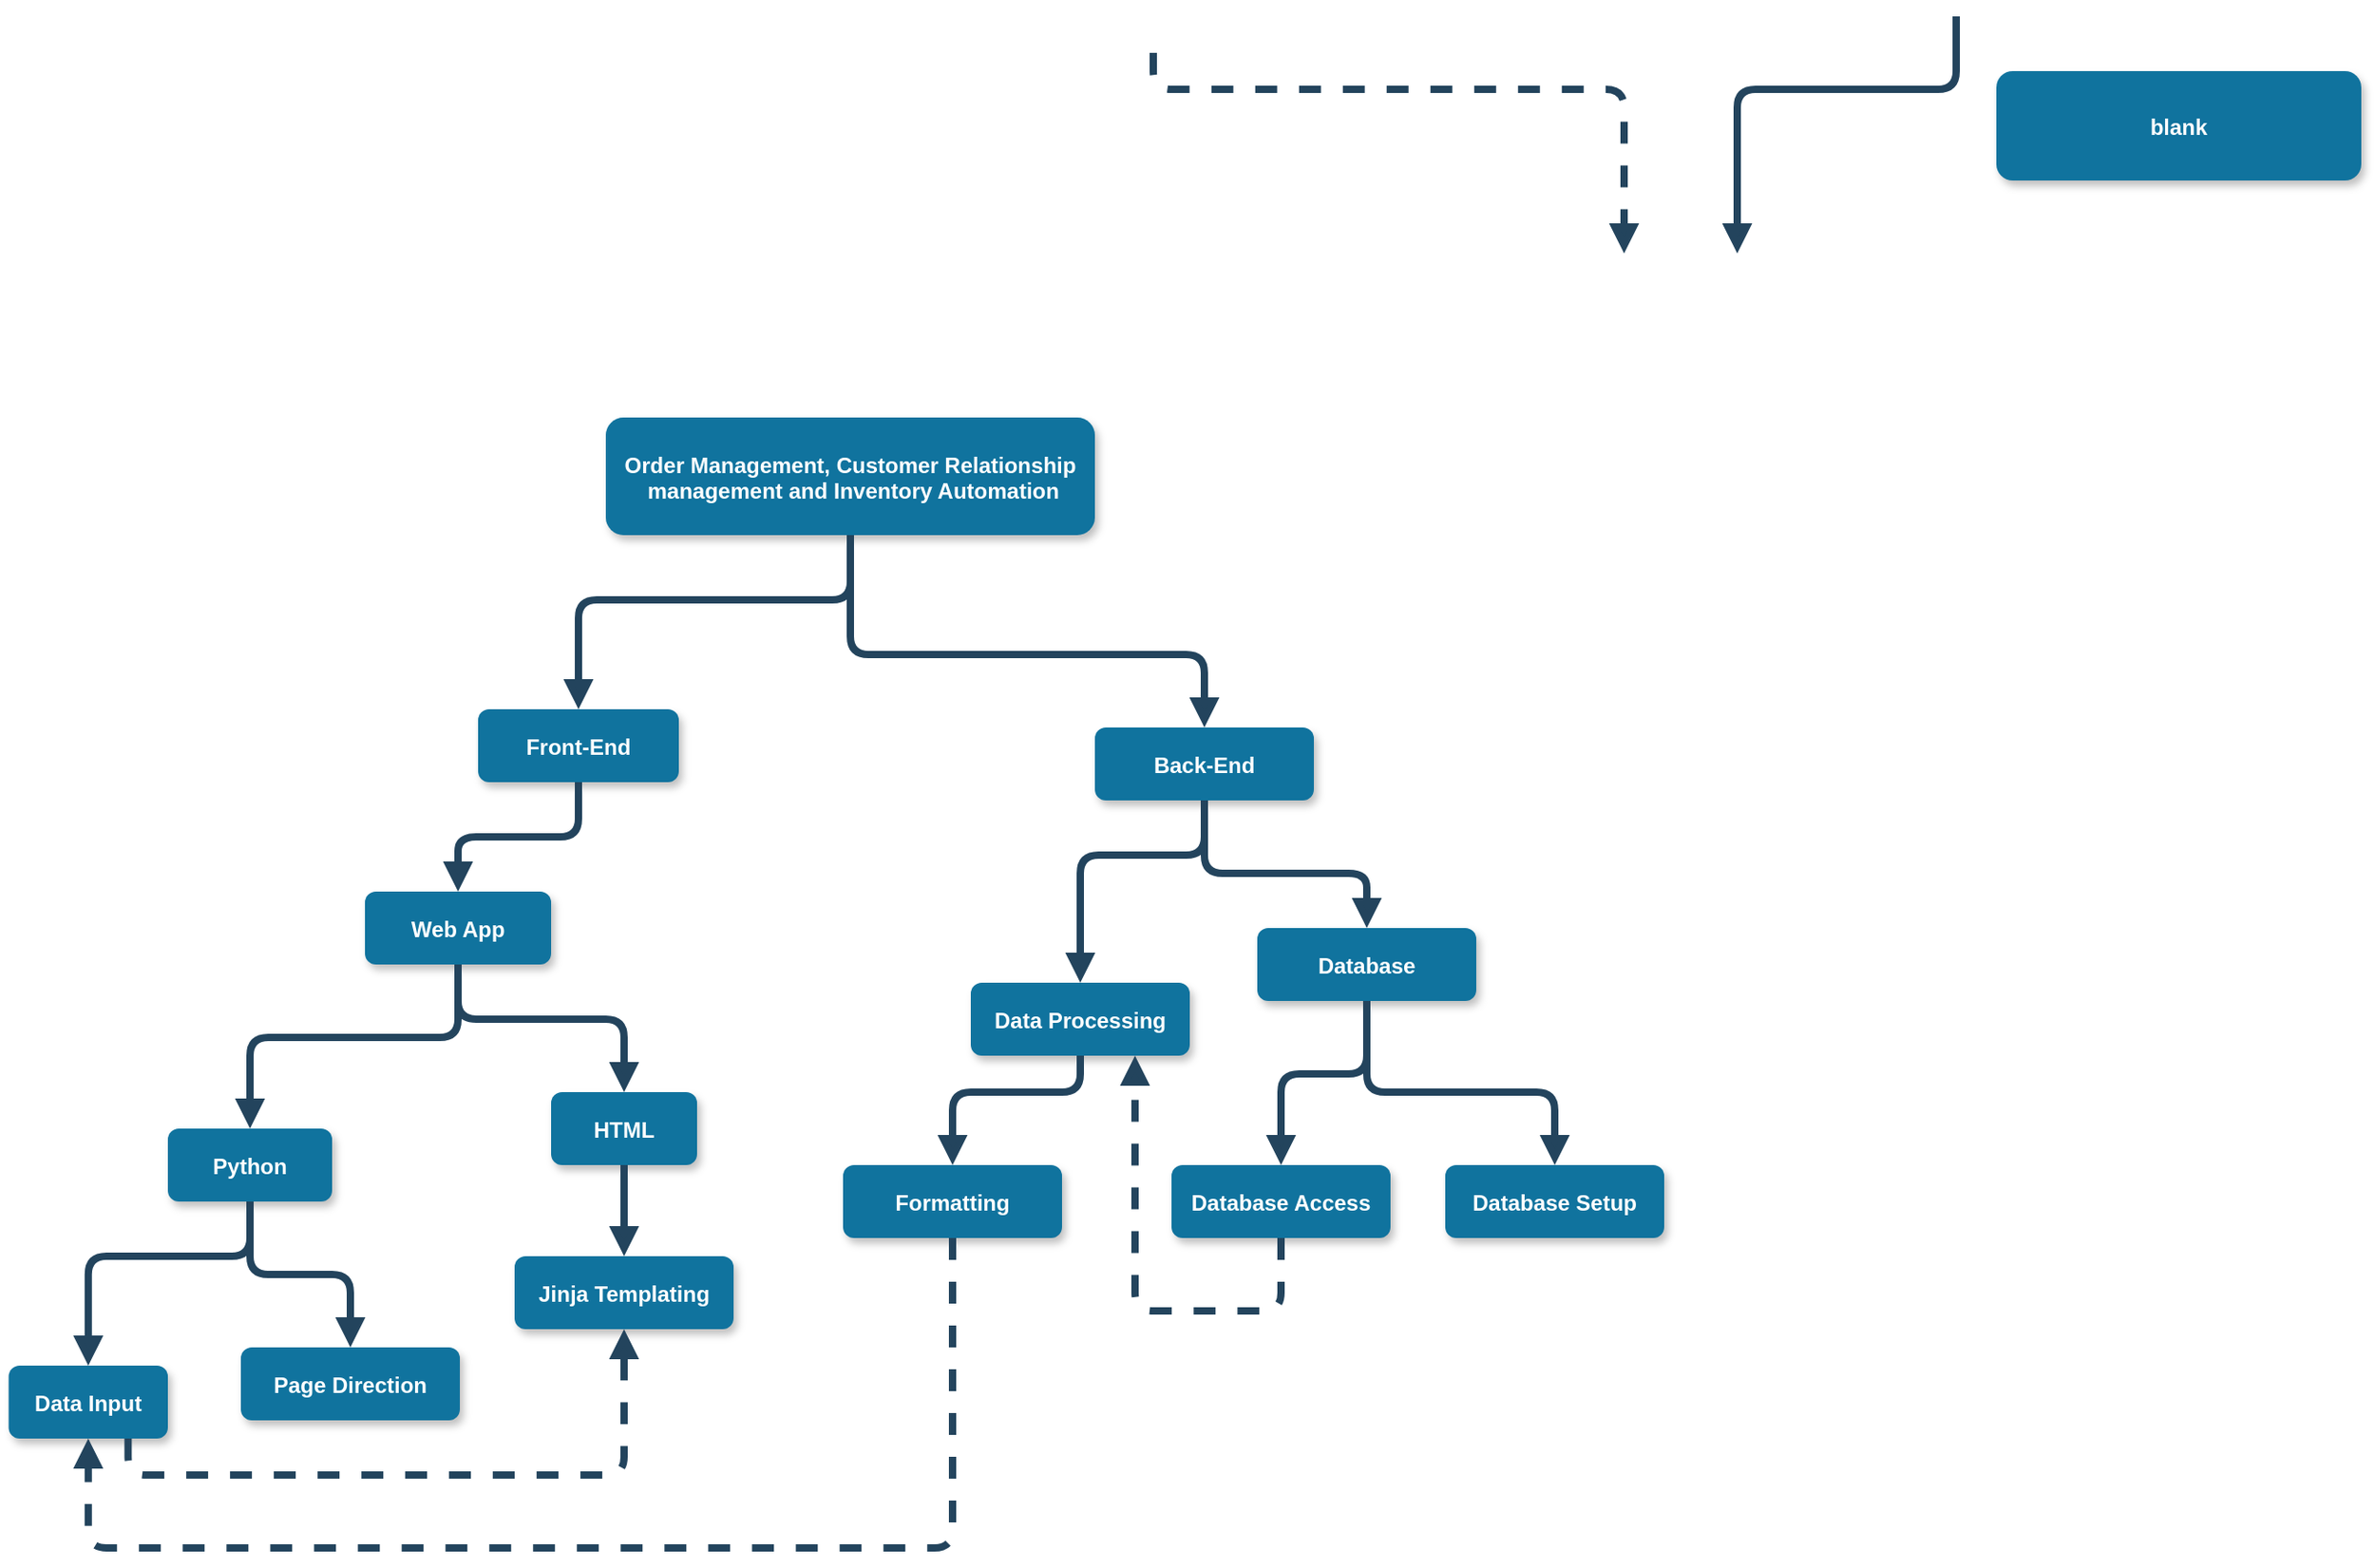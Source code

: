 <mxfile version="14.4.4" type="github">
  <diagram name="Page-1" id="97916047-d0de-89f5-080d-49f4d83e522f">
    <mxGraphModel dx="1570" dy="1265" grid="1" gridSize="10" guides="1" tooltips="1" connect="1" arrows="1" fold="1" page="1" pageScale="1.5" pageWidth="1169" pageHeight="827" background="#ffffff" math="0" shadow="0">
      <root>
        <mxCell id="0" />
        <mxCell id="1" parent="0" />
        <mxCell id="2" value="Order Management, Customer Relationship&#xa; management and Inventory Automation" style="rounded=1;fillColor=#10739E;strokeColor=none;shadow=1;gradientColor=none;fontStyle=1;fontColor=#FFFFFF;fontSize=12;fontFamily=Helvetica;" parent="1" vertex="1">
          <mxGeometry x="520" y="230" width="268" height="64.5" as="geometry" />
        </mxCell>
        <mxCell id="icI8Xpt4sal_hG7MoyyO-56" value="" style="edgeStyle=elbowEdgeStyle;elbow=vertical;strokeWidth=4;endArrow=block;endFill=1;fontStyle=1;dashed=1;strokeColor=#23445D;" parent="1" edge="1">
          <mxGeometry x="36" y="-74.5" width="100" height="100" as="geometry">
            <mxPoint x="820" y="30" as="sourcePoint" />
            <mxPoint x="1078" y="140" as="targetPoint" />
            <Array as="points">
              <mxPoint x="1128" y="50" />
            </Array>
          </mxGeometry>
        </mxCell>
        <mxCell id="icI8Xpt4sal_hG7MoyyO-57" value="" style="edgeStyle=elbowEdgeStyle;elbow=vertical;strokeWidth=4;endArrow=block;endFill=1;fontStyle=1;strokeColor=#23445D;" parent="1" edge="1">
          <mxGeometry x="390" y="-54.5" width="100" height="100" as="geometry">
            <mxPoint x="1260" y="10" as="sourcePoint" />
            <mxPoint x="1140" y="140" as="targetPoint" />
            <Array as="points">
              <mxPoint x="1210" y="50" />
            </Array>
          </mxGeometry>
        </mxCell>
        <mxCell id="icI8Xpt4sal_hG7MoyyO-58" value="blank" style="rounded=1;fillColor=#10739E;strokeColor=none;shadow=1;gradientColor=none;fontStyle=1;fontColor=#FFFFFF;fontSize=12;" parent="1" vertex="1">
          <mxGeometry x="1282" y="40" width="200" height="60" as="geometry" />
        </mxCell>
        <mxCell id="icI8Xpt4sal_hG7MoyyO-59" value="" style="edgeStyle=elbowEdgeStyle;elbow=vertical;strokeWidth=4;endArrow=block;endFill=1;fontStyle=1;strokeColor=#23445D;exitX=0.5;exitY=1;exitDx=0;exitDy=0;entryX=0.5;entryY=0;entryDx=0;entryDy=0;" parent="1" source="2" target="icI8Xpt4sal_hG7MoyyO-60" edge="1">
          <mxGeometry x="-60" y="245.5" width="100" height="100" as="geometry">
            <mxPoint x="810" y="310" as="sourcePoint" />
            <mxPoint x="680" y="400" as="targetPoint" />
            <Array as="points">
              <mxPoint x="550" y="330" />
              <mxPoint x="470" y="320" />
              <mxPoint x="700" y="310" />
              <mxPoint x="680" y="340" />
              <mxPoint x="730" y="310" />
            </Array>
          </mxGeometry>
        </mxCell>
        <mxCell id="icI8Xpt4sal_hG7MoyyO-60" value="Front-End" style="rounded=1;fillColor=#10739E;strokeColor=none;shadow=1;gradientColor=none;fontStyle=1;fontColor=#FFFFFF;fontSize=12;" parent="1" vertex="1">
          <mxGeometry x="450" y="390" width="110" height="40" as="geometry" />
        </mxCell>
        <mxCell id="icI8Xpt4sal_hG7MoyyO-61" value="" style="edgeStyle=elbowEdgeStyle;elbow=vertical;strokeWidth=4;endArrow=block;endFill=1;fontStyle=1;strokeColor=#23445D;exitX=0.5;exitY=1;exitDx=0;exitDy=0;entryX=0.5;entryY=0;entryDx=0;entryDy=0;" parent="1" source="2" target="icI8Xpt4sal_hG7MoyyO-62" edge="1">
          <mxGeometry x="-50" y="255.5" width="100" height="100" as="geometry">
            <mxPoint x="816" y="290" as="sourcePoint" />
            <mxPoint x="1020" y="370" as="targetPoint" />
            <Array as="points">
              <mxPoint x="810" y="360" />
              <mxPoint x="930" y="340" />
              <mxPoint x="690" y="350" />
              <mxPoint x="740" y="320" />
            </Array>
          </mxGeometry>
        </mxCell>
        <mxCell id="icI8Xpt4sal_hG7MoyyO-62" value="Back-End" style="rounded=1;fillColor=#10739E;strokeColor=none;shadow=1;gradientColor=none;fontStyle=1;fontColor=#FFFFFF;fontSize=12;" parent="1" vertex="1">
          <mxGeometry x="788" y="400" width="120" height="40" as="geometry" />
        </mxCell>
        <mxCell id="icI8Xpt4sal_hG7MoyyO-63" value="Database" style="rounded=1;fillColor=#10739E;strokeColor=none;shadow=1;gradientColor=none;fontStyle=1;fontColor=#FFFFFF;fontSize=12;" parent="1" vertex="1">
          <mxGeometry x="877" y="510" width="120" height="40" as="geometry" />
        </mxCell>
        <mxCell id="icI8Xpt4sal_hG7MoyyO-64" value="Data Processing" style="rounded=1;fillColor=#10739E;strokeColor=none;shadow=1;gradientColor=none;fontStyle=1;fontColor=#FFFFFF;fontSize=12;" parent="1" vertex="1">
          <mxGeometry x="720" y="540" width="120" height="40" as="geometry" />
        </mxCell>
        <mxCell id="icI8Xpt4sal_hG7MoyyO-65" value="Database Setup" style="rounded=1;fillColor=#10739E;strokeColor=none;shadow=1;gradientColor=none;fontStyle=1;fontColor=#FFFFFF;fontSize=12;" parent="1" vertex="1">
          <mxGeometry x="980" y="640" width="120" height="40" as="geometry" />
        </mxCell>
        <mxCell id="icI8Xpt4sal_hG7MoyyO-66" value="Database Access" style="rounded=1;fillColor=#10739E;strokeColor=none;shadow=1;gradientColor=none;fontStyle=1;fontColor=#FFFFFF;fontSize=12;" parent="1" vertex="1">
          <mxGeometry x="830" y="640" width="120" height="40" as="geometry" />
        </mxCell>
        <mxCell id="icI8Xpt4sal_hG7MoyyO-67" value="" style="edgeStyle=elbowEdgeStyle;elbow=vertical;strokeWidth=4;endArrow=block;endFill=1;fontStyle=1;strokeColor=#23445D;exitX=0.5;exitY=1;exitDx=0;exitDy=0;entryX=0.5;entryY=0;entryDx=0;entryDy=0;" parent="1" source="icI8Xpt4sal_hG7MoyyO-62" target="icI8Xpt4sal_hG7MoyyO-63" edge="1">
          <mxGeometry x="290" y="290.5" width="100" height="100" as="geometry">
            <mxPoint x="1160" y="355" as="sourcePoint" />
            <mxPoint x="1040" y="485" as="targetPoint" />
            <Array as="points">
              <mxPoint x="990" y="480" />
            </Array>
          </mxGeometry>
        </mxCell>
        <mxCell id="icI8Xpt4sal_hG7MoyyO-68" value="" style="edgeStyle=elbowEdgeStyle;elbow=vertical;strokeWidth=4;endArrow=block;endFill=1;fontStyle=1;strokeColor=#23445D;exitX=0.5;exitY=1;exitDx=0;exitDy=0;entryX=0.5;entryY=0;entryDx=0;entryDy=0;" parent="1" source="icI8Xpt4sal_hG7MoyyO-62" target="icI8Xpt4sal_hG7MoyyO-64" edge="1">
          <mxGeometry x="300" y="300.5" width="100" height="100" as="geometry">
            <mxPoint x="930" y="450" as="sourcePoint" />
            <mxPoint x="1030" y="530" as="targetPoint" />
            <Array as="points">
              <mxPoint x="870" y="470" />
              <mxPoint x="930" y="480" />
            </Array>
          </mxGeometry>
        </mxCell>
        <mxCell id="icI8Xpt4sal_hG7MoyyO-69" value="" style="edgeStyle=elbowEdgeStyle;elbow=vertical;strokeWidth=4;endArrow=block;endFill=1;fontStyle=1;strokeColor=#23445D;exitX=0.5;exitY=1;exitDx=0;exitDy=0;entryX=0.5;entryY=0;entryDx=0;entryDy=0;" parent="1" source="icI8Xpt4sal_hG7MoyyO-63" target="icI8Xpt4sal_hG7MoyyO-65" edge="1">
          <mxGeometry x="310" y="310.5" width="100" height="100" as="geometry">
            <mxPoint x="940" y="460" as="sourcePoint" />
            <mxPoint x="1040" y="540" as="targetPoint" />
            <Array as="points">
              <mxPoint x="960" y="600" />
              <mxPoint x="1030" y="570" />
              <mxPoint x="1070" y="620" />
              <mxPoint x="1090" y="590" />
              <mxPoint x="1070" y="600" />
            </Array>
          </mxGeometry>
        </mxCell>
        <mxCell id="icI8Xpt4sal_hG7MoyyO-70" value="" style="edgeStyle=elbowEdgeStyle;elbow=vertical;strokeWidth=4;endArrow=block;endFill=1;fontStyle=1;strokeColor=#23445D;exitX=0.5;exitY=1;exitDx=0;exitDy=0;entryX=0.5;entryY=0;entryDx=0;entryDy=0;" parent="1" source="icI8Xpt4sal_hG7MoyyO-63" target="icI8Xpt4sal_hG7MoyyO-66" edge="1">
          <mxGeometry x="320" y="320.5" width="100" height="100" as="geometry">
            <mxPoint x="1030" y="570" as="sourcePoint" />
            <mxPoint x="1130" y="640" as="targetPoint" />
            <Array as="points">
              <mxPoint x="950" y="590" />
              <mxPoint x="1080" y="610" />
            </Array>
          </mxGeometry>
        </mxCell>
        <mxCell id="icI8Xpt4sal_hG7MoyyO-71" value="Web App" style="rounded=1;fillColor=#10739E;strokeColor=none;shadow=1;gradientColor=none;fontStyle=1;fontColor=#FFFFFF;fontSize=12;" parent="1" vertex="1">
          <mxGeometry x="388" y="490" width="102" height="40" as="geometry" />
        </mxCell>
        <mxCell id="icI8Xpt4sal_hG7MoyyO-73" value="" style="edgeStyle=elbowEdgeStyle;elbow=vertical;strokeWidth=4;endArrow=block;endFill=1;fontStyle=1;strokeColor=#23445D;exitX=0.5;exitY=1;exitDx=0;exitDy=0;entryX=0.5;entryY=0;entryDx=0;entryDy=0;" parent="1" source="icI8Xpt4sal_hG7MoyyO-60" target="icI8Xpt4sal_hG7MoyyO-71" edge="1">
          <mxGeometry x="320" y="320.5" width="100" height="100" as="geometry">
            <mxPoint x="940" y="460" as="sourcePoint" />
            <mxPoint x="860" y="540" as="targetPoint" />
            <Array as="points">
              <mxPoint x="470" y="460" />
              <mxPoint x="385" y="450" />
              <mxPoint x="600" y="490" />
              <mxPoint x="530" y="480" />
            </Array>
          </mxGeometry>
        </mxCell>
        <mxCell id="icI8Xpt4sal_hG7MoyyO-74" value="" style="edgeStyle=elbowEdgeStyle;elbow=vertical;strokeWidth=4;endArrow=block;endFill=1;fontStyle=1;strokeColor=#23445D;exitX=0.5;exitY=1;exitDx=0;exitDy=0;entryX=0.5;entryY=0;entryDx=0;entryDy=0;" parent="1" source="icI8Xpt4sal_hG7MoyyO-71" target="icI8Xpt4sal_hG7MoyyO-75" edge="1">
          <mxGeometry x="-3" y="450.5" width="100" height="100" as="geometry">
            <mxPoint x="617" y="590" as="sourcePoint" />
            <mxPoint x="700" y="610" as="targetPoint" />
            <Array as="points">
              <mxPoint x="340" y="570" />
              <mxPoint x="260" y="580" />
              <mxPoint x="550" y="600" />
              <mxPoint x="627" y="630" />
            </Array>
          </mxGeometry>
        </mxCell>
        <mxCell id="icI8Xpt4sal_hG7MoyyO-75" value="Python" style="rounded=1;fillColor=#10739E;strokeColor=none;shadow=1;gradientColor=none;fontStyle=1;fontColor=#FFFFFF;fontSize=12;" parent="1" vertex="1">
          <mxGeometry x="280" y="620" width="90" height="40" as="geometry" />
        </mxCell>
        <mxCell id="icI8Xpt4sal_hG7MoyyO-76" value="" style="edgeStyle=elbowEdgeStyle;elbow=vertical;strokeWidth=4;endArrow=block;endFill=1;fontStyle=1;strokeColor=#23445D;entryX=0.5;entryY=0;entryDx=0;entryDy=0;exitX=0.5;exitY=1;exitDx=0;exitDy=0;" parent="1" source="icI8Xpt4sal_hG7MoyyO-71" target="icI8Xpt4sal_hG7MoyyO-77" edge="1">
          <mxGeometry x="227" y="450.5" width="100" height="100" as="geometry">
            <mxPoint x="730" y="570" as="sourcePoint" />
            <mxPoint x="930" y="610" as="targetPoint" />
            <Array as="points">
              <mxPoint x="490" y="560" />
              <mxPoint x="640" y="590" />
              <mxPoint x="660" y="600" />
              <mxPoint x="857" y="630" />
            </Array>
          </mxGeometry>
        </mxCell>
        <mxCell id="icI8Xpt4sal_hG7MoyyO-77" value="HTML" style="rounded=1;fillColor=#10739E;strokeColor=none;shadow=1;gradientColor=none;fontStyle=1;fontColor=#FFFFFF;fontSize=12;" parent="1" vertex="1">
          <mxGeometry x="490" y="600" width="80" height="40" as="geometry" />
        </mxCell>
        <mxCell id="icI8Xpt4sal_hG7MoyyO-78" value="" style="edgeStyle=elbowEdgeStyle;elbow=vertical;strokeWidth=4;endArrow=block;endFill=1;fontStyle=1;strokeColor=#23445D;exitX=0.5;exitY=1;exitDx=0;exitDy=0;entryX=0.5;entryY=0;entryDx=0;entryDy=0;" parent="1" source="icI8Xpt4sal_hG7MoyyO-75" target="icI8Xpt4sal_hG7MoyyO-79" edge="1">
          <mxGeometry x="-60.25" y="590.5" width="100" height="100" as="geometry">
            <mxPoint x="547.25" y="700" as="sourcePoint" />
            <mxPoint x="642.75" y="750" as="targetPoint" />
            <Array as="points">
              <mxPoint x="200" y="690" />
              <mxPoint x="120" y="700" />
              <mxPoint x="430" y="730" />
              <mxPoint x="569.75" y="770" />
            </Array>
          </mxGeometry>
        </mxCell>
        <mxCell id="icI8Xpt4sal_hG7MoyyO-79" value="Data Input" style="rounded=1;fillColor=#10739E;strokeColor=none;shadow=1;gradientColor=none;fontStyle=1;fontColor=#FFFFFF;fontSize=12;" parent="1" vertex="1">
          <mxGeometry x="192.75" y="750" width="87.25" height="40" as="geometry" />
        </mxCell>
        <mxCell id="icI8Xpt4sal_hG7MoyyO-80" value="" style="edgeStyle=elbowEdgeStyle;elbow=vertical;strokeWidth=4;endArrow=block;endFill=1;fontStyle=1;strokeColor=#23445D;exitX=0.5;exitY=1;exitDx=0;exitDy=0;entryX=0.5;entryY=0;entryDx=0;entryDy=0;" parent="1" source="icI8Xpt4sal_hG7MoyyO-75" target="icI8Xpt4sal_hG7MoyyO-81" edge="1">
          <mxGeometry x="99.75" y="590.5" width="100" height="100" as="geometry">
            <mxPoint x="707.25" y="700" as="sourcePoint" />
            <mxPoint x="802.75" y="750" as="targetPoint" />
            <Array as="points">
              <mxPoint x="360" y="700" />
              <mxPoint x="240" y="710" />
              <mxPoint x="320" y="690" />
              <mxPoint x="540" y="700" />
              <mxPoint x="652.75" y="740" />
              <mxPoint x="729.75" y="770" />
            </Array>
          </mxGeometry>
        </mxCell>
        <mxCell id="icI8Xpt4sal_hG7MoyyO-81" value="Page Direction" style="rounded=1;fillColor=#10739E;strokeColor=none;shadow=1;gradientColor=none;fontStyle=1;fontColor=#FFFFFF;fontSize=12;" parent="1" vertex="1">
          <mxGeometry x="320" y="740" width="120" height="40" as="geometry" />
        </mxCell>
        <mxCell id="icI8Xpt4sal_hG7MoyyO-82" value="" style="edgeStyle=elbowEdgeStyle;elbow=vertical;strokeWidth=4;endArrow=block;endFill=1;fontStyle=1;strokeColor=#23445D;exitX=0.5;exitY=1;exitDx=0;exitDy=0;entryX=0.5;entryY=0;entryDx=0;entryDy=0;" parent="1" source="icI8Xpt4sal_hG7MoyyO-77" target="icI8Xpt4sal_hG7MoyyO-83" edge="1">
          <mxGeometry x="354.75" y="610.5" width="100" height="100" as="geometry">
            <mxPoint x="700" y="700" as="sourcePoint" />
            <mxPoint x="1057.75" y="770" as="targetPoint" />
            <Array as="points">
              <mxPoint x="520" y="670" />
              <mxPoint x="480" y="660" />
              <mxPoint x="795" y="720" />
              <mxPoint x="907.75" y="760" />
              <mxPoint x="984.75" y="790" />
            </Array>
          </mxGeometry>
        </mxCell>
        <mxCell id="icI8Xpt4sal_hG7MoyyO-83" value="Jinja Templating" style="rounded=1;fillColor=#10739E;strokeColor=none;shadow=1;gradientColor=none;fontStyle=1;fontColor=#FFFFFF;fontSize=12;" parent="1" vertex="1">
          <mxGeometry x="470" y="690" width="120" height="40" as="geometry" />
        </mxCell>
        <mxCell id="-G9HtyYe_3Qd_ara-mvx-2" value="" style="edgeStyle=elbowEdgeStyle;elbow=vertical;strokeWidth=4;endArrow=block;endFill=1;fontStyle=1;strokeColor=#23445D;exitX=0.5;exitY=1;exitDx=0;exitDy=0;entryX=0.5;entryY=0;entryDx=0;entryDy=0;" edge="1" parent="1" source="icI8Xpt4sal_hG7MoyyO-64" target="-G9HtyYe_3Qd_ara-mvx-3">
          <mxGeometry x="-40" y="525.5" width="100" height="100" as="geometry">
            <mxPoint x="830" y="590" as="sourcePoint" />
            <mxPoint x="760" y="630" as="targetPoint" />
            <Array as="points">
              <mxPoint x="810" y="600" />
              <mxPoint x="790" y="600" />
            </Array>
          </mxGeometry>
        </mxCell>
        <mxCell id="-G9HtyYe_3Qd_ara-mvx-3" value="Formatting" style="rounded=1;fillColor=#10739E;strokeColor=none;shadow=1;gradientColor=none;fontStyle=1;fontColor=#FFFFFF;fontSize=12;" vertex="1" parent="1">
          <mxGeometry x="650" y="640" width="120" height="40" as="geometry" />
        </mxCell>
        <mxCell id="-G9HtyYe_3Qd_ara-mvx-4" value="" style="edgeStyle=elbowEdgeStyle;elbow=vertical;strokeWidth=4;endArrow=block;endFill=1;fontStyle=1;dashed=1;strokeColor=#23445D;entryX=0.75;entryY=1;entryDx=0;entryDy=0;exitX=0.5;exitY=1;exitDx=0;exitDy=0;" edge="1" parent="1" source="icI8Xpt4sal_hG7MoyyO-66" target="icI8Xpt4sal_hG7MoyyO-64">
          <mxGeometry x="46" y="-64.5" width="100" height="100" as="geometry">
            <mxPoint x="970" y="777" as="sourcePoint" />
            <mxPoint x="1088" y="150" as="targetPoint" />
            <Array as="points">
              <mxPoint x="940" y="720" />
              <mxPoint x="1030" y="840" />
            </Array>
          </mxGeometry>
        </mxCell>
        <mxCell id="-G9HtyYe_3Qd_ara-mvx-6" value="" style="edgeStyle=elbowEdgeStyle;elbow=vertical;strokeWidth=4;endArrow=block;endFill=1;fontStyle=1;dashed=1;strokeColor=#23445D;entryX=0.5;entryY=1;entryDx=0;entryDy=0;exitX=0.5;exitY=1;exitDx=0;exitDy=0;" edge="1" parent="1" source="-G9HtyYe_3Qd_ara-mvx-3" target="icI8Xpt4sal_hG7MoyyO-79">
          <mxGeometry x="56" y="-54.5" width="100" height="100" as="geometry">
            <mxPoint x="1020" y="700" as="sourcePoint" />
            <mxPoint x="880" y="570" as="targetPoint" />
            <Array as="points">
              <mxPoint x="640" y="850" />
              <mxPoint x="520" y="850" />
              <mxPoint x="650" y="800" />
              <mxPoint x="950" y="730" />
              <mxPoint x="1040" y="850" />
            </Array>
          </mxGeometry>
        </mxCell>
        <mxCell id="-G9HtyYe_3Qd_ara-mvx-7" value="" style="edgeStyle=elbowEdgeStyle;elbow=vertical;strokeWidth=4;endArrow=block;endFill=1;fontStyle=1;dashed=1;strokeColor=#23445D;entryX=0.5;entryY=1;entryDx=0;entryDy=0;exitX=0.75;exitY=1;exitDx=0;exitDy=0;" edge="1" parent="1" source="icI8Xpt4sal_hG7MoyyO-79" target="icI8Xpt4sal_hG7MoyyO-83">
          <mxGeometry x="66" y="-44.5" width="100" height="100" as="geometry">
            <mxPoint x="720" y="690" as="sourcePoint" />
            <mxPoint x="153.625" y="780" as="targetPoint" />
            <Array as="points">
              <mxPoint x="390" y="810" />
              <mxPoint x="210" y="790" />
              <mxPoint x="370" y="820" />
              <mxPoint x="530" y="860" />
              <mxPoint x="660" y="810" />
              <mxPoint x="960" y="740" />
              <mxPoint x="1050" y="860" />
            </Array>
          </mxGeometry>
        </mxCell>
      </root>
    </mxGraphModel>
  </diagram>
</mxfile>
